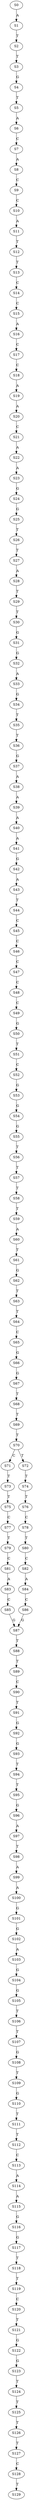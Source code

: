 strict digraph  {
	S0 -> S1 [ label = A ];
	S1 -> S2 [ label = T ];
	S2 -> S3 [ label = T ];
	S3 -> S4 [ label = G ];
	S4 -> S5 [ label = T ];
	S5 -> S6 [ label = A ];
	S6 -> S7 [ label = C ];
	S7 -> S8 [ label = A ];
	S8 -> S9 [ label = C ];
	S9 -> S10 [ label = C ];
	S10 -> S11 [ label = A ];
	S11 -> S12 [ label = T ];
	S12 -> S13 [ label = T ];
	S13 -> S14 [ label = C ];
	S14 -> S15 [ label = C ];
	S15 -> S16 [ label = A ];
	S16 -> S17 [ label = C ];
	S17 -> S18 [ label = C ];
	S18 -> S19 [ label = A ];
	S19 -> S20 [ label = A ];
	S20 -> S21 [ label = C ];
	S21 -> S22 [ label = A ];
	S22 -> S23 [ label = A ];
	S23 -> S24 [ label = G ];
	S24 -> S25 [ label = G ];
	S25 -> S26 [ label = T ];
	S26 -> S27 [ label = T ];
	S27 -> S28 [ label = A ];
	S28 -> S29 [ label = T ];
	S29 -> S30 [ label = T ];
	S30 -> S31 [ label = G ];
	S31 -> S32 [ label = G ];
	S32 -> S33 [ label = A ];
	S33 -> S34 [ label = G ];
	S34 -> S35 [ label = T ];
	S35 -> S36 [ label = T ];
	S36 -> S37 [ label = G ];
	S37 -> S38 [ label = A ];
	S38 -> S39 [ label = A ];
	S39 -> S40 [ label = A ];
	S40 -> S41 [ label = A ];
	S41 -> S42 [ label = G ];
	S42 -> S43 [ label = A ];
	S43 -> S44 [ label = T ];
	S44 -> S45 [ label = C ];
	S45 -> S46 [ label = C ];
	S46 -> S47 [ label = C ];
	S47 -> S48 [ label = C ];
	S48 -> S49 [ label = C ];
	S49 -> S50 [ label = G ];
	S50 -> S51 [ label = T ];
	S51 -> S52 [ label = C ];
	S52 -> S53 [ label = G ];
	S53 -> S54 [ label = G ];
	S54 -> S55 [ label = G ];
	S55 -> S56 [ label = T ];
	S56 -> S57 [ label = T ];
	S57 -> S58 [ label = T ];
	S58 -> S59 [ label = T ];
	S59 -> S60 [ label = A ];
	S60 -> S61 [ label = T ];
	S61 -> S62 [ label = G ];
	S62 -> S63 [ label = T ];
	S63 -> S64 [ label = T ];
	S64 -> S65 [ label = C ];
	S65 -> S66 [ label = G ];
	S66 -> S67 [ label = G ];
	S67 -> S68 [ label = T ];
	S68 -> S69 [ label = T ];
	S69 -> S70 [ label = T ];
	S70 -> S71 [ label = C ];
	S70 -> S72 [ label = T ];
	S71 -> S73 [ label = T ];
	S72 -> S74 [ label = T ];
	S73 -> S75 [ label = T ];
	S74 -> S76 [ label = T ];
	S75 -> S77 [ label = C ];
	S76 -> S78 [ label = C ];
	S77 -> S79 [ label = T ];
	S78 -> S80 [ label = T ];
	S79 -> S81 [ label = C ];
	S80 -> S82 [ label = C ];
	S81 -> S83 [ label = A ];
	S82 -> S84 [ label = A ];
	S83 -> S85 [ label = C ];
	S84 -> S86 [ label = C ];
	S85 -> S87 [ label = G ];
	S86 -> S87 [ label = G ];
	S87 -> S88 [ label = T ];
	S88 -> S89 [ label = T ];
	S89 -> S90 [ label = C ];
	S90 -> S91 [ label = T ];
	S91 -> S92 [ label = G ];
	S92 -> S93 [ label = G ];
	S93 -> S94 [ label = T ];
	S94 -> S95 [ label = T ];
	S95 -> S96 [ label = G ];
	S96 -> S97 [ label = A ];
	S97 -> S98 [ label = T ];
	S98 -> S99 [ label = A ];
	S99 -> S100 [ label = A ];
	S100 -> S101 [ label = G ];
	S101 -> S102 [ label = G ];
	S102 -> S103 [ label = A ];
	S103 -> S104 [ label = G ];
	S104 -> S105 [ label = G ];
	S105 -> S106 [ label = T ];
	S106 -> S107 [ label = T ];
	S107 -> S108 [ label = G ];
	S108 -> S109 [ label = T ];
	S109 -> S110 [ label = G ];
	S110 -> S111 [ label = T ];
	S111 -> S112 [ label = T ];
	S112 -> S113 [ label = C ];
	S113 -> S114 [ label = A ];
	S114 -> S115 [ label = A ];
	S115 -> S116 [ label = G ];
	S116 -> S117 [ label = G ];
	S117 -> S118 [ label = T ];
	S118 -> S119 [ label = T ];
	S119 -> S120 [ label = C ];
	S120 -> S121 [ label = T ];
	S121 -> S122 [ label = G ];
	S122 -> S123 [ label = G ];
	S123 -> S124 [ label = T ];
	S124 -> S125 [ label = T ];
	S125 -> S126 [ label = T ];
	S126 -> S127 [ label = T ];
	S127 -> S128 [ label = C ];
	S128 -> S129 [ label = T ];
}
